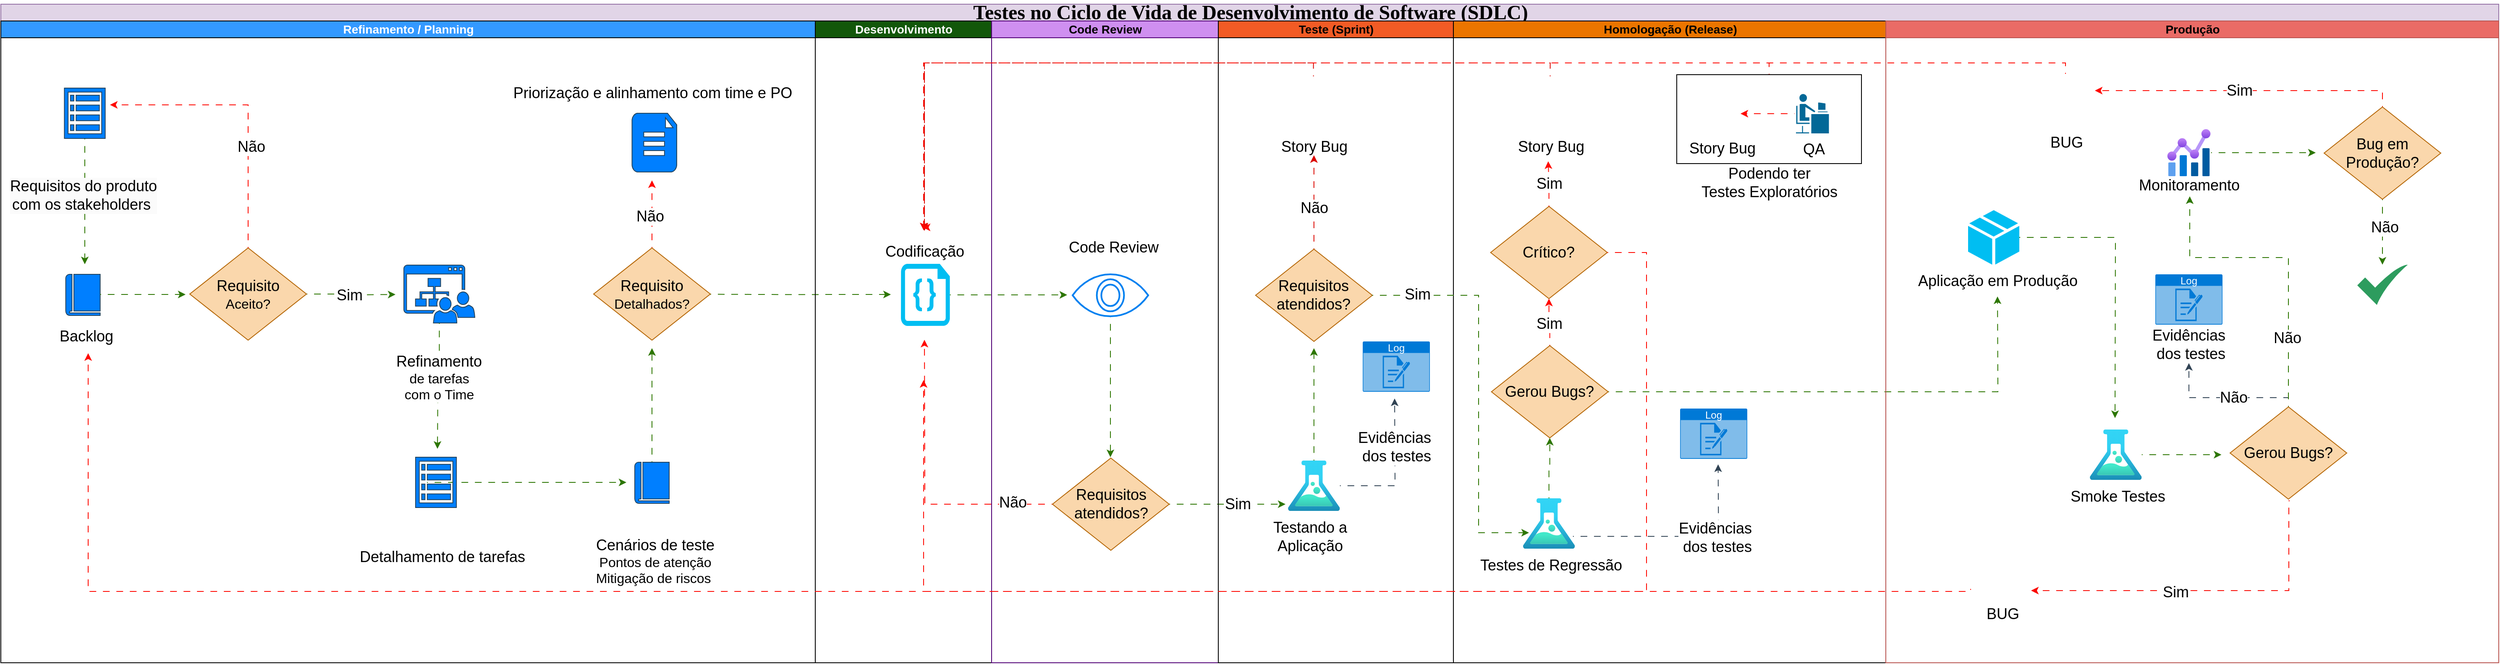 <mxfile version="24.8.3">
  <diagram name="Page-1" id="74e2e168-ea6b-b213-b513-2b3c1d86103e">
    <mxGraphModel dx="3347" dy="1191" grid="0" gridSize="10" guides="1" tooltips="1" connect="1" arrows="1" fold="1" page="1" pageScale="1" pageWidth="1100" pageHeight="850" background="#FFFFFF" math="0" shadow="0">
      <root>
        <mxCell id="0" />
        <mxCell id="1" parent="0" />
        <mxCell id="77e6c97f196da883-1" value="&lt;font style=&quot;font-size: 24px;&quot;&gt;Testes no Ciclo de Vida de Desenvolvimento de Software (SDLC)&lt;/font&gt;" style="swimlane;html=1;childLayout=stackLayout;startSize=20;rounded=0;shadow=0;labelBackgroundColor=none;strokeWidth=1;fontFamily=Verdana;fontSize=8;align=center;fillColor=#e1d5e7;strokeColor=#9673a6;" parent="1" vertex="1">
          <mxGeometry x="70" y="5" width="2975" height="785" as="geometry" />
        </mxCell>
        <mxCell id="77e6c97f196da883-2" value="&lt;font style=&quot;font-size: 14px;&quot;&gt;Refinamento / Planning&lt;/font&gt;" style="swimlane;html=1;startSize=20;fillColor=#3399FF;strokeColor=#000000;fontColor=#ffffff;fillStyle=solid;gradientColor=none;" parent="77e6c97f196da883-1" vertex="1">
          <mxGeometry y="20" width="970" height="765" as="geometry">
            <mxRectangle y="20" width="32" height="730" as="alternateBounds" />
          </mxGeometry>
        </mxCell>
        <mxCell id="rSFsk-fasPT_X7yhRa_L-7" value="" style="edgeStyle=orthogonalEdgeStyle;rounded=0;orthogonalLoop=1;jettySize=auto;html=1;fillColor=#60a917;strokeColor=#2D7600;flowAnimation=1;" parent="77e6c97f196da883-2" source="rSFsk-fasPT_X7yhRa_L-2" edge="1">
          <mxGeometry relative="1" as="geometry">
            <mxPoint x="100" y="290" as="targetPoint" />
          </mxGeometry>
        </mxCell>
        <mxCell id="rSFsk-fasPT_X7yhRa_L-8" value="&lt;div style=&quot;font-size: 12px; background-color: rgb(251, 251, 251);&quot;&gt;&lt;span style=&quot;font-size: 18px;&quot;&gt;Requisitos do produto&lt;/span&gt;&lt;/div&gt;&lt;div style=&quot;font-size: 12px; background-color: rgb(251, 251, 251);&quot;&gt;&lt;span style=&quot;font-size: 18px;&quot;&gt;com os stakeholders&amp;nbsp;&lt;/span&gt;&lt;/div&gt;" style="edgeLabel;html=1;align=center;verticalAlign=middle;resizable=0;points=[];" parent="rSFsk-fasPT_X7yhRa_L-7" vertex="1" connectable="0">
          <mxGeometry x="0.608" y="-2" relative="1" as="geometry">
            <mxPoint y="-53" as="offset" />
          </mxGeometry>
        </mxCell>
        <mxCell id="rSFsk-fasPT_X7yhRa_L-2" value="" style="sketch=0;html=1;aspect=fixed;strokeColor=#23445d;shadow=0;fillColor=#007FFF;verticalAlign=top;labelPosition=center;verticalLabelPosition=bottom;shape=mxgraph.gcp2.view_list;" parent="77e6c97f196da883-2" vertex="1">
          <mxGeometry x="75.7" y="80" width="48.6" height="60" as="geometry" />
        </mxCell>
        <mxCell id="rSFsk-fasPT_X7yhRa_L-5" value="" style="sketch=0;pointerEvents=1;shadow=0;dashed=0;html=1;strokeColor=#23445d;fillColor=#007FFF;labelPosition=center;verticalLabelPosition=bottom;verticalAlign=top;outlineConnect=0;align=center;shape=mxgraph.office.concepts.book_journal;" parent="77e6c97f196da883-2" vertex="1">
          <mxGeometry x="77.3" y="302" width="41" height="49" as="geometry" />
        </mxCell>
        <mxCell id="rSFsk-fasPT_X7yhRa_L-6" value="&lt;span style=&quot;font-size: 18px;&quot;&gt;Backlog&amp;nbsp;&lt;/span&gt;" style="text;html=1;align=center;verticalAlign=middle;resizable=0;points=[];autosize=1;strokeColor=none;fillColor=none;" parent="77e6c97f196da883-2" vertex="1">
          <mxGeometry x="58.8" y="356" width="90" height="40" as="geometry" />
        </mxCell>
        <mxCell id="rSFsk-fasPT_X7yhRa_L-19" style="edgeStyle=orthogonalEdgeStyle;rounded=0;orthogonalLoop=1;jettySize=auto;html=1;fillColor=#60a917;strokeColor=#2D7600;flowAnimation=1;" parent="77e6c97f196da883-2" source="rSFsk-fasPT_X7yhRa_L-9" edge="1">
          <mxGeometry relative="1" as="geometry">
            <mxPoint x="470" y="326" as="targetPoint" />
          </mxGeometry>
        </mxCell>
        <mxCell id="rSFsk-fasPT_X7yhRa_L-20" value="&lt;font style=&quot;font-size: 18px;&quot;&gt;Sim&lt;/font&gt;" style="edgeLabel;html=1;align=center;verticalAlign=middle;resizable=0;points=[];" parent="rSFsk-fasPT_X7yhRa_L-19" vertex="1" connectable="0">
          <mxGeometry x="-0.057" y="-1" relative="1" as="geometry">
            <mxPoint as="offset" />
          </mxGeometry>
        </mxCell>
        <mxCell id="rSFsk-fasPT_X7yhRa_L-9" value="&lt;div&gt;&lt;font style=&quot;font-size: 18px;&quot;&gt;Requisito&lt;/font&gt;&lt;/div&gt;&lt;div&gt;&lt;font size=&quot;3&quot;&gt;Aceito?&lt;/font&gt;&lt;/div&gt;" style="rhombus;whiteSpace=wrap;html=1;fillColor=#fad7ac;strokeColor=#b46504;" parent="77e6c97f196da883-2" vertex="1">
          <mxGeometry x="225" y="270.5" width="139" height="110" as="geometry" />
        </mxCell>
        <mxCell id="rSFsk-fasPT_X7yhRa_L-10" style="edgeStyle=orthogonalEdgeStyle;rounded=0;orthogonalLoop=1;jettySize=auto;html=1;fillColor=#60a917;strokeColor=#2D7600;flowAnimation=1;" parent="77e6c97f196da883-2" source="rSFsk-fasPT_X7yhRa_L-5" edge="1">
          <mxGeometry relative="1" as="geometry">
            <mxPoint x="220" y="326" as="targetPoint" />
          </mxGeometry>
        </mxCell>
        <mxCell id="rSFsk-fasPT_X7yhRa_L-15" style="edgeStyle=orthogonalEdgeStyle;rounded=0;orthogonalLoop=1;jettySize=auto;html=1;exitX=0.5;exitY=0;exitDx=0;exitDy=0;strokeColor=#ff0800;flowAnimation=1;" parent="77e6c97f196da883-2" source="rSFsk-fasPT_X7yhRa_L-9" edge="1">
          <mxGeometry relative="1" as="geometry">
            <mxPoint x="130" y="100" as="targetPoint" />
            <Array as="points">
              <mxPoint x="295" y="100" />
            </Array>
          </mxGeometry>
        </mxCell>
        <mxCell id="rSFsk-fasPT_X7yhRa_L-16" value="&lt;font style=&quot;font-size: 18px;&quot;&gt;Não&lt;/font&gt;" style="edgeLabel;html=1;align=center;verticalAlign=middle;resizable=0;points=[];" parent="rSFsk-fasPT_X7yhRa_L-15" vertex="1" connectable="0">
          <mxGeometry x="-0.279" y="-3" relative="1" as="geometry">
            <mxPoint as="offset" />
          </mxGeometry>
        </mxCell>
        <mxCell id="rSFsk-fasPT_X7yhRa_L-18" value="" style="sketch=0;pointerEvents=1;shadow=0;dashed=0;html=1;strokeColor=#23445d;fillColor=#007FFF;labelPosition=center;verticalLabelPosition=bottom;verticalAlign=top;outlineConnect=0;align=center;shape=mxgraph.office.sites.site_team;" parent="77e6c97f196da883-2" vertex="1">
          <mxGeometry x="480" y="291" width="84.49" height="69" as="geometry" />
        </mxCell>
        <mxCell id="rSFsk-fasPT_X7yhRa_L-28" style="edgeStyle=orthogonalEdgeStyle;rounded=0;orthogonalLoop=1;jettySize=auto;html=1;fillColor=#60a917;strokeColor=#2D7600;flowAnimation=1;" parent="77e6c97f196da883-2" edge="1">
          <mxGeometry relative="1" as="geometry">
            <mxPoint x="745" y="550" as="targetPoint" />
            <mxPoint x="507.55" y="550" as="sourcePoint" />
          </mxGeometry>
        </mxCell>
        <mxCell id="rSFsk-fasPT_X7yhRa_L-22" value="" style="sketch=0;html=1;aspect=fixed;strokeColor=#23445d;shadow=0;fillColor=#007FFF;verticalAlign=top;labelPosition=center;verticalLabelPosition=bottom;shape=mxgraph.gcp2.view_list;" parent="77e6c97f196da883-2" vertex="1">
          <mxGeometry x="493.95" y="520" width="48.6" height="60" as="geometry" />
        </mxCell>
        <mxCell id="rSFsk-fasPT_X7yhRa_L-23" style="edgeStyle=orthogonalEdgeStyle;rounded=0;orthogonalLoop=1;jettySize=auto;html=1;fillColor=#60a917;strokeColor=#2D7600;flowAnimation=1;" parent="77e6c97f196da883-2" source="rSFsk-fasPT_X7yhRa_L-18" edge="1">
          <mxGeometry relative="1" as="geometry">
            <mxPoint x="520" y="510" as="targetPoint" />
          </mxGeometry>
        </mxCell>
        <mxCell id="rSFsk-fasPT_X7yhRa_L-24" value="&lt;div&gt;&lt;font style=&quot;font-size: 18px;&quot;&gt;Refinamento&amp;nbsp;&lt;/font&gt;&lt;/div&gt;&lt;div&gt;&lt;font size=&quot;3&quot;&gt;de tarefas&amp;nbsp;&lt;/font&gt;&lt;/div&gt;&lt;div&gt;&lt;font size=&quot;3&quot;&gt;com o Time&amp;nbsp;&lt;/font&gt;&lt;/div&gt;" style="edgeLabel;html=1;align=center;verticalAlign=middle;resizable=0;points=[];" parent="rSFsk-fasPT_X7yhRa_L-23" vertex="1" connectable="0">
          <mxGeometry x="-0.148" y="1" relative="1" as="geometry">
            <mxPoint as="offset" />
          </mxGeometry>
        </mxCell>
        <mxCell id="rSFsk-fasPT_X7yhRa_L-49" style="edgeStyle=orthogonalEdgeStyle;rounded=0;orthogonalLoop=1;jettySize=auto;html=1;fillColor=#60a917;strokeColor=#2D7600;flowAnimation=1;" parent="77e6c97f196da883-2" source="rSFsk-fasPT_X7yhRa_L-26" edge="1">
          <mxGeometry relative="1" as="geometry">
            <mxPoint x="775.5" y="390" as="targetPoint" />
          </mxGeometry>
        </mxCell>
        <mxCell id="rSFsk-fasPT_X7yhRa_L-26" value="" style="sketch=0;pointerEvents=1;shadow=0;dashed=0;html=1;strokeColor=#23445d;fillColor=#007FFF;labelPosition=center;verticalLabelPosition=bottom;verticalAlign=top;outlineConnect=0;align=center;shape=mxgraph.office.concepts.book_journal;" parent="77e6c97f196da883-2" vertex="1">
          <mxGeometry x="755" y="526" width="41" height="49" as="geometry" />
        </mxCell>
        <mxCell id="rSFsk-fasPT_X7yhRa_L-50" style="edgeStyle=orthogonalEdgeStyle;rounded=0;orthogonalLoop=1;jettySize=auto;html=1;fillColor=#f8cecc;strokeColor=#ff0800;flowAnimation=1;" parent="77e6c97f196da883-2" source="rSFsk-fasPT_X7yhRa_L-47" edge="1">
          <mxGeometry relative="1" as="geometry">
            <mxPoint x="775.5" y="190" as="targetPoint" />
          </mxGeometry>
        </mxCell>
        <mxCell id="rSFsk-fasPT_X7yhRa_L-53" value="&lt;font style=&quot;font-size: 18px;&quot;&gt;Não&lt;/font&gt;" style="edgeLabel;html=1;align=center;verticalAlign=middle;resizable=0;points=[];" parent="rSFsk-fasPT_X7yhRa_L-50" vertex="1" connectable="0">
          <mxGeometry x="-0.059" y="3" relative="1" as="geometry">
            <mxPoint as="offset" />
          </mxGeometry>
        </mxCell>
        <mxCell id="rSFsk-fasPT_X7yhRa_L-54" style="edgeStyle=orthogonalEdgeStyle;rounded=0;orthogonalLoop=1;jettySize=auto;html=1;fillColor=#60a917;strokeColor=#2D7600;flowAnimation=1;" parent="77e6c97f196da883-2" edge="1">
          <mxGeometry relative="1" as="geometry">
            <mxPoint x="1060" y="326" as="targetPoint" />
            <mxPoint x="796.91" y="325.571" as="sourcePoint" />
          </mxGeometry>
        </mxCell>
        <mxCell id="rSFsk-fasPT_X7yhRa_L-47" value="&lt;div&gt;&lt;font style=&quot;font-size: 18px;&quot;&gt;Requisito&lt;/font&gt;&lt;/div&gt;&lt;div&gt;&lt;font size=&quot;3&quot;&gt;Detalhados?&lt;/font&gt;&lt;/div&gt;" style="rhombus;whiteSpace=wrap;html=1;fillColor=#fad7ac;strokeColor=#b46504;" parent="77e6c97f196da883-2" vertex="1">
          <mxGeometry x="706" y="270.5" width="139" height="110" as="geometry" />
        </mxCell>
        <mxCell id="rSFsk-fasPT_X7yhRa_L-48" value="" style="verticalLabelPosition=bottom;html=1;verticalAlign=top;align=center;strokeColor=#23445d;fillColor=#007FFF;shape=mxgraph.azure.file_2;pointerEvents=1;" parent="77e6c97f196da883-2" vertex="1">
          <mxGeometry x="751.75" y="110" width="53.25" height="70" as="geometry" />
        </mxCell>
        <mxCell id="rSFsk-fasPT_X7yhRa_L-51" value="&lt;span style=&quot;font-size: 18px;&quot;&gt;Priorização e alinhamento com time e PO&lt;/span&gt;" style="text;html=1;align=center;verticalAlign=middle;resizable=0;points=[];autosize=1;strokeColor=none;fillColor=none;" parent="77e6c97f196da883-2" vertex="1">
          <mxGeometry x="596.38" y="66" width="360" height="40" as="geometry" />
        </mxCell>
        <mxCell id="77e6c97f196da883-3" value="&lt;font style=&quot;font-size: 14px;&quot;&gt;Desenvolvimento&lt;/font&gt;" style="swimlane;html=1;startSize=20;fillColor=#12570A;strokeColor=#000000;fontColor=#ffffff;fillStyle=solid;" parent="77e6c97f196da883-1" vertex="1">
          <mxGeometry x="970" y="20" width="210" height="765" as="geometry" />
        </mxCell>
        <mxCell id="rSFsk-fasPT_X7yhRa_L-61" style="edgeStyle=orthogonalEdgeStyle;rounded=0;orthogonalLoop=1;jettySize=auto;html=1;fillColor=#60a917;strokeColor=#2D7600;flowAnimation=1;" parent="77e6c97f196da883-3" source="rSFsk-fasPT_X7yhRa_L-52" edge="1">
          <mxGeometry relative="1" as="geometry">
            <mxPoint x="300.0" y="326.5" as="targetPoint" />
          </mxGeometry>
        </mxCell>
        <mxCell id="rSFsk-fasPT_X7yhRa_L-52" value="" style="verticalLabelPosition=bottom;html=1;verticalAlign=top;align=center;strokeColor=none;fillColor=#00BEF2;shape=mxgraph.azure.code_file;pointerEvents=1;" parent="77e6c97f196da883-3" vertex="1">
          <mxGeometry x="102" y="289.5" width="58.25" height="74" as="geometry" />
        </mxCell>
        <mxCell id="rSFsk-fasPT_X7yhRa_L-57" value="&lt;span style=&quot;font-size: 18px;&quot;&gt;Codificação&lt;/span&gt;" style="edgeLabel;html=1;align=center;verticalAlign=middle;resizable=0;points=[];" parent="77e6c97f196da883-3" vertex="1" connectable="0">
          <mxGeometry x="104.995" y="273.996" as="geometry">
            <mxPoint x="25" y="1" as="offset" />
          </mxGeometry>
        </mxCell>
        <mxCell id="77e6c97f196da883-4" value="&lt;font style=&quot;font-size: 14px;&quot;&gt;Code Review&lt;/font&gt;" style="swimlane;html=1;startSize=20;fillColor=#CF8FF0;strokeColor=#500075;fillStyle=solid;" parent="77e6c97f196da883-1" vertex="1">
          <mxGeometry x="1180" y="20" width="270" height="765" as="geometry" />
        </mxCell>
        <mxCell id="rSFsk-fasPT_X7yhRa_L-65" style="edgeStyle=orthogonalEdgeStyle;rounded=0;orthogonalLoop=1;jettySize=auto;html=1;fillColor=#f8cecc;strokeColor=#ff0800;flowAnimation=1;" parent="77e6c97f196da883-4" source="rSFsk-fasPT_X7yhRa_L-55" edge="1">
          <mxGeometry relative="1" as="geometry">
            <mxPoint x="-80" y="380" as="targetPoint" />
          </mxGeometry>
        </mxCell>
        <mxCell id="rSFsk-fasPT_X7yhRa_L-66" value="&lt;font style=&quot;font-size: 18px;&quot;&gt;Não&lt;/font&gt;" style="edgeLabel;html=1;align=center;verticalAlign=middle;resizable=0;points=[];" parent="rSFsk-fasPT_X7yhRa_L-65" vertex="1" connectable="0">
          <mxGeometry x="-0.269" y="-2" relative="1" as="geometry">
            <mxPoint x="79" as="offset" />
          </mxGeometry>
        </mxCell>
        <mxCell id="rSFsk-fasPT_X7yhRa_L-72" style="edgeStyle=orthogonalEdgeStyle;rounded=0;orthogonalLoop=1;jettySize=auto;html=1;exitX=1;exitY=0.5;exitDx=0;exitDy=0;fillColor=#60a917;strokeColor=#2D7600;flowAnimation=1;" parent="77e6c97f196da883-4" source="rSFsk-fasPT_X7yhRa_L-55" edge="1">
          <mxGeometry relative="1" as="geometry">
            <mxPoint x="350" y="576.059" as="targetPoint" />
          </mxGeometry>
        </mxCell>
        <mxCell id="rSFsk-fasPT_X7yhRa_L-73" value="&lt;font style=&quot;font-size: 18px;&quot;&gt;Sim&lt;/font&gt;" style="edgeLabel;html=1;align=center;verticalAlign=middle;resizable=0;points=[];" parent="rSFsk-fasPT_X7yhRa_L-72" vertex="1" connectable="0">
          <mxGeometry x="0.171" y="1" relative="1" as="geometry">
            <mxPoint as="offset" />
          </mxGeometry>
        </mxCell>
        <mxCell id="rSFsk-fasPT_X7yhRa_L-55" value="&lt;span style=&quot;font-size: 18px;&quot;&gt;Requisitos atendidos?&lt;/span&gt;" style="rhombus;whiteSpace=wrap;html=1;fillColor=#fad7ac;strokeColor=#b46504;" parent="77e6c97f196da883-4" vertex="1">
          <mxGeometry x="72.5" y="521" width="139" height="110" as="geometry" />
        </mxCell>
        <mxCell id="rSFsk-fasPT_X7yhRa_L-67" style="edgeStyle=orthogonalEdgeStyle;rounded=0;orthogonalLoop=1;jettySize=auto;html=1;fillColor=#60a917;strokeColor=#2D7600;flowAnimation=1;" parent="77e6c97f196da883-4" source="rSFsk-fasPT_X7yhRa_L-59" edge="1">
          <mxGeometry relative="1" as="geometry">
            <mxPoint x="141.5" y="520" as="targetPoint" />
          </mxGeometry>
        </mxCell>
        <mxCell id="rSFsk-fasPT_X7yhRa_L-59" value="" style="html=1;verticalLabelPosition=bottom;align=center;labelBackgroundColor=#ffffff;verticalAlign=top;strokeWidth=2;strokeColor=#0080F0;shadow=0;dashed=0;shape=mxgraph.ios7.icons.eye;" parent="77e6c97f196da883-4" vertex="1">
          <mxGeometry x="96.5" y="302" width="90" height="50" as="geometry" />
        </mxCell>
        <mxCell id="rSFsk-fasPT_X7yhRa_L-60" value="&lt;span style=&quot;font-size: 18px;&quot;&gt;Code Review&lt;/span&gt;" style="text;html=1;align=center;verticalAlign=middle;resizable=0;points=[];autosize=1;strokeColor=none;fillColor=none;" parent="77e6c97f196da883-4" vertex="1">
          <mxGeometry x="80" y="250" width="130" height="40" as="geometry" />
        </mxCell>
        <mxCell id="77e6c97f196da883-5" value="&lt;font style=&quot;font-size: 14px;&quot;&gt;Teste (Sprint)&lt;/font&gt;" style="swimlane;html=1;startSize=20;strokeColor=#000000;fillColor=#F25B25;" parent="77e6c97f196da883-1" vertex="1">
          <mxGeometry x="1450" y="20" width="280" height="765" as="geometry" />
        </mxCell>
        <mxCell id="rSFsk-fasPT_X7yhRa_L-76" style="edgeStyle=orthogonalEdgeStyle;rounded=0;orthogonalLoop=1;jettySize=auto;html=1;fillColor=#60a917;strokeColor=#2D7600;flowAnimation=1;" parent="77e6c97f196da883-5" source="rSFsk-fasPT_X7yhRa_L-68" edge="1">
          <mxGeometry relative="1" as="geometry">
            <mxPoint x="113.91" y="390" as="targetPoint" />
          </mxGeometry>
        </mxCell>
        <mxCell id="rSFsk-fasPT_X7yhRa_L-78" style="edgeStyle=orthogonalEdgeStyle;rounded=0;orthogonalLoop=1;jettySize=auto;html=1;fillColor=#647687;strokeColor=#314354;flowAnimation=1;" parent="77e6c97f196da883-5" source="rSFsk-fasPT_X7yhRa_L-68" edge="1">
          <mxGeometry relative="1" as="geometry">
            <mxPoint x="210" y="450" as="targetPoint" />
          </mxGeometry>
        </mxCell>
        <mxCell id="rSFsk-fasPT_X7yhRa_L-79" value="&lt;font style=&quot;font-size: 18px;&quot;&gt;Evidências&amp;nbsp;&lt;br&gt;dos testes&lt;/font&gt;" style="edgeLabel;html=1;align=center;verticalAlign=middle;resizable=0;points=[];" parent="rSFsk-fasPT_X7yhRa_L-78" vertex="1" connectable="0">
          <mxGeometry x="0.32" y="-1" relative="1" as="geometry">
            <mxPoint as="offset" />
          </mxGeometry>
        </mxCell>
        <mxCell id="rSFsk-fasPT_X7yhRa_L-68" value="" style="image;aspect=fixed;html=1;points=[];align=center;fontSize=12;image=img/lib/azure2/general/Load_Test.svg;" parent="77e6c97f196da883-5" vertex="1">
          <mxGeometry x="83" y="524" width="61.82" height="60" as="geometry" />
        </mxCell>
        <mxCell id="rSFsk-fasPT_X7yhRa_L-81" style="edgeStyle=orthogonalEdgeStyle;rounded=0;orthogonalLoop=1;jettySize=auto;html=1;fillColor=#f8cecc;strokeColor=#db0700;flowAnimation=1;" parent="77e6c97f196da883-5" source="rSFsk-fasPT_X7yhRa_L-74" edge="1">
          <mxGeometry relative="1" as="geometry">
            <mxPoint x="113.91" y="160" as="targetPoint" />
          </mxGeometry>
        </mxCell>
        <mxCell id="rSFsk-fasPT_X7yhRa_L-82" value="&lt;font style=&quot;font-size: 18px;&quot;&gt;Não&lt;/font&gt;" style="edgeLabel;html=1;align=center;verticalAlign=middle;resizable=0;points=[];" parent="rSFsk-fasPT_X7yhRa_L-81" vertex="1" connectable="0">
          <mxGeometry x="-0.121" relative="1" as="geometry">
            <mxPoint as="offset" />
          </mxGeometry>
        </mxCell>
        <mxCell id="rSFsk-fasPT_X7yhRa_L-74" value="&lt;span style=&quot;font-size: 18px;&quot;&gt;Requisitos atendidos?&lt;/span&gt;" style="rhombus;whiteSpace=wrap;html=1;fillColor=#fad7ac;strokeColor=#b46504;" parent="77e6c97f196da883-5" vertex="1">
          <mxGeometry x="44.41" y="272" width="139" height="110" as="geometry" />
        </mxCell>
        <mxCell id="rSFsk-fasPT_X7yhRa_L-77" value="Log" style="html=1;whiteSpace=wrap;strokeColor=none;fillColor=#0079D6;labelPosition=center;verticalLabelPosition=middle;verticalAlign=top;align=center;fontSize=12;outlineConnect=0;spacingTop=-6;fontColor=#FFFFFF;sketch=0;shape=mxgraph.sitemap.log;" parent="77e6c97f196da883-5" vertex="1">
          <mxGeometry x="172" y="382" width="80" height="60" as="geometry" />
        </mxCell>
        <mxCell id="rSFsk-fasPT_X7yhRa_L-84" style="edgeStyle=orthogonalEdgeStyle;rounded=0;orthogonalLoop=1;jettySize=auto;html=1;fillColor=#f8cecc;strokeColor=#db0700;flowAnimation=1;" parent="77e6c97f196da883-5" edge="1">
          <mxGeometry relative="1" as="geometry">
            <mxPoint x="-350" y="250" as="targetPoint" />
            <Array as="points">
              <mxPoint x="113" y="50" />
              <mxPoint x="-350" y="50" />
            </Array>
            <mxPoint x="113.333" y="66" as="sourcePoint" />
          </mxGeometry>
        </mxCell>
        <mxCell id="rSFsk-fasPT_X7yhRa_L-83" value="&lt;span style=&quot;font-size: 18px;&quot;&gt;Story Bug&lt;/span&gt;" style="text;html=1;align=center;verticalAlign=middle;resizable=0;points=[];autosize=1;strokeColor=none;fillColor=none;" parent="77e6c97f196da883-5" vertex="1">
          <mxGeometry x="63.91" y="130" width="100" height="40" as="geometry" />
        </mxCell>
        <mxCell id="rSFsk-fasPT_X7yhRa_L-92" value="&lt;div&gt;&lt;span style=&quot;font-size: 18px;&quot;&gt;Testando a&lt;/span&gt;&lt;/div&gt;&lt;div&gt;&lt;span style=&quot;font-size: 18px;&quot;&gt;Aplicação&lt;/span&gt;&lt;/div&gt;" style="edgeLabel;html=1;align=center;verticalAlign=middle;resizable=0;points=[];" parent="77e6c97f196da883-5" vertex="1" connectable="0">
          <mxGeometry x="113.912" y="620.002" as="geometry">
            <mxPoint x="-5" y="-5" as="offset" />
          </mxGeometry>
        </mxCell>
        <mxCell id="77e6c97f196da883-6" value="&lt;font style=&quot;font-size: 14px;&quot;&gt;Homologação (Release)&lt;/font&gt;" style="swimlane;html=1;startSize=20;fillColor=#EB7500;" parent="77e6c97f196da883-1" vertex="1">
          <mxGeometry x="1730" y="20" width="515" height="765" as="geometry" />
        </mxCell>
        <mxCell id="rSFsk-fasPT_X7yhRa_L-99" style="edgeStyle=orthogonalEdgeStyle;rounded=0;orthogonalLoop=1;jettySize=auto;html=1;fillColor=#fad9d5;strokeColor=#DB0700;flowAnimation=1;" parent="77e6c97f196da883-6" edge="1">
          <mxGeometry relative="1" as="geometry">
            <mxPoint x="-630" y="250" as="targetPoint" />
            <Array as="points">
              <mxPoint x="115" y="50" />
              <mxPoint x="-630" y="50" />
            </Array>
            <mxPoint x="115.25" y="66" as="sourcePoint" />
          </mxGeometry>
        </mxCell>
        <mxCell id="rSFsk-fasPT_X7yhRa_L-86" value="&lt;span style=&quot;font-size: 18px;&quot;&gt;Story Bug&lt;/span&gt;" style="text;html=1;align=center;verticalAlign=middle;resizable=0;points=[];autosize=1;strokeColor=none;fillColor=none;" parent="77e6c97f196da883-6" vertex="1">
          <mxGeometry x="65.82" y="130" width="100" height="40" as="geometry" />
        </mxCell>
        <mxCell id="rSFsk-fasPT_X7yhRa_L-106" style="edgeStyle=orthogonalEdgeStyle;rounded=0;orthogonalLoop=1;jettySize=auto;html=1;fillColor=#60a917;strokeColor=#2D7600;flowAnimation=1;" parent="77e6c97f196da883-6" source="rSFsk-fasPT_X7yhRa_L-88" target="rSFsk-fasPT_X7yhRa_L-94" edge="1">
          <mxGeometry relative="1" as="geometry" />
        </mxCell>
        <mxCell id="rSFsk-fasPT_X7yhRa_L-88" value="" style="image;aspect=fixed;html=1;points=[];align=center;fontSize=12;image=img/lib/azure2/general/Load_Test.svg;" parent="77e6c97f196da883-6" vertex="1">
          <mxGeometry x="82.91" y="569" width="61.82" height="60" as="geometry" />
        </mxCell>
        <mxCell id="rSFsk-fasPT_X7yhRa_L-93" value="&lt;span style=&quot;font-size: 18px;&quot;&gt;Testes de Regressão&lt;/span&gt;" style="edgeLabel;html=1;align=center;verticalAlign=middle;resizable=0;points=[];" parent="77e6c97f196da883-6" vertex="1" connectable="0">
          <mxGeometry x="115.822" y="649.002" as="geometry" />
        </mxCell>
        <mxCell id="rSFsk-fasPT_X7yhRa_L-104" style="edgeStyle=orthogonalEdgeStyle;rounded=0;orthogonalLoop=1;jettySize=auto;html=1;entryX=0.5;entryY=1;entryDx=0;entryDy=0;fillColor=#f8cecc;strokeColor=#ff0800;flowAnimation=1;" parent="77e6c97f196da883-6" source="rSFsk-fasPT_X7yhRa_L-94" target="rSFsk-fasPT_X7yhRa_L-97" edge="1">
          <mxGeometry relative="1" as="geometry" />
        </mxCell>
        <mxCell id="rSFsk-fasPT_X7yhRa_L-105" value="&lt;font style=&quot;font-size: 18px;&quot;&gt;Sim&lt;/font&gt;" style="edgeLabel;html=1;align=center;verticalAlign=middle;resizable=0;points=[];" parent="rSFsk-fasPT_X7yhRa_L-104" vertex="1" connectable="0">
          <mxGeometry x="-0.062" y="1" relative="1" as="geometry">
            <mxPoint as="offset" />
          </mxGeometry>
        </mxCell>
        <mxCell id="w7D7gaezyS0UYLQDGe1b-21" style="edgeStyle=orthogonalEdgeStyle;rounded=0;orthogonalLoop=1;jettySize=auto;html=1;fillColor=#60a917;strokeColor=#2D7600;flowAnimation=1;" parent="77e6c97f196da883-6" source="rSFsk-fasPT_X7yhRa_L-94" edge="1">
          <mxGeometry relative="1" as="geometry">
            <mxPoint x="648" y="328.333" as="targetPoint" />
          </mxGeometry>
        </mxCell>
        <mxCell id="rSFsk-fasPT_X7yhRa_L-94" value="&lt;span style=&quot;font-size: 18px;&quot;&gt;Gerou Bugs?&lt;/span&gt;" style="rhombus;whiteSpace=wrap;html=1;fillColor=#fad7ac;strokeColor=#b46504;" parent="77e6c97f196da883-6" vertex="1">
          <mxGeometry x="45.32" y="387" width="139" height="110" as="geometry" />
        </mxCell>
        <mxCell id="rSFsk-fasPT_X7yhRa_L-97" value="&lt;span style=&quot;font-size: 18px;&quot;&gt;Crítico?&lt;/span&gt;" style="rhombus;whiteSpace=wrap;html=1;fillColor=#fad7ac;strokeColor=#b46504;" parent="77e6c97f196da883-6" vertex="1">
          <mxGeometry x="44.32" y="221" width="139" height="110" as="geometry" />
        </mxCell>
        <mxCell id="rSFsk-fasPT_X7yhRa_L-101" style="edgeStyle=orthogonalEdgeStyle;rounded=0;orthogonalLoop=1;jettySize=auto;html=1;entryX=0.471;entryY=0.932;entryDx=0;entryDy=0;entryPerimeter=0;fillColor=#f8cecc;strokeColor=#ff0800;flowAnimation=1;" parent="77e6c97f196da883-6" source="rSFsk-fasPT_X7yhRa_L-97" target="rSFsk-fasPT_X7yhRa_L-86" edge="1">
          <mxGeometry relative="1" as="geometry" />
        </mxCell>
        <mxCell id="rSFsk-fasPT_X7yhRa_L-102" value="&lt;font style=&quot;font-size: 18px;&quot;&gt;Sim&lt;/font&gt;" style="edgeLabel;html=1;align=center;verticalAlign=middle;resizable=0;points=[];" parent="rSFsk-fasPT_X7yhRa_L-101" vertex="1" connectable="0">
          <mxGeometry x="0.051" y="-1" relative="1" as="geometry">
            <mxPoint as="offset" />
          </mxGeometry>
        </mxCell>
        <mxCell id="rSFsk-fasPT_X7yhRa_L-107" style="edgeStyle=orthogonalEdgeStyle;rounded=0;orthogonalLoop=1;jettySize=auto;html=1;fillColor=#647687;strokeColor=#314354;flowAnimation=1;entryX=0;entryY=0.5;entryDx=0;entryDy=0;entryPerimeter=0;exitX=0.962;exitY=0.756;exitDx=0;exitDy=0;exitPerimeter=0;" parent="77e6c97f196da883-6" source="rSFsk-fasPT_X7yhRa_L-88" edge="1">
          <mxGeometry relative="1" as="geometry">
            <mxPoint x="315.27" y="528.53" as="targetPoint" />
            <mxPoint x="190.0" y="610.53" as="sourcePoint" />
          </mxGeometry>
        </mxCell>
        <mxCell id="rSFsk-fasPT_X7yhRa_L-108" value="&lt;font style=&quot;font-size: 18px;&quot;&gt;Evidências&amp;nbsp;&lt;br&gt;dos testes&lt;/font&gt;" style="edgeLabel;html=1;align=center;verticalAlign=middle;resizable=0;points=[];" parent="rSFsk-fasPT_X7yhRa_L-107" vertex="1" connectable="0">
          <mxGeometry x="0.32" y="-1" relative="1" as="geometry">
            <mxPoint as="offset" />
          </mxGeometry>
        </mxCell>
        <mxCell id="rSFsk-fasPT_X7yhRa_L-109" value="Log" style="html=1;whiteSpace=wrap;strokeColor=none;fillColor=#0079D6;labelPosition=center;verticalLabelPosition=middle;verticalAlign=top;align=center;fontSize=12;outlineConnect=0;spacingTop=-6;fontColor=#FFFFFF;sketch=0;shape=mxgraph.sitemap.log;" parent="77e6c97f196da883-6" vertex="1">
          <mxGeometry x="270" y="462" width="80" height="60" as="geometry" />
        </mxCell>
        <mxCell id="w7D7gaezyS0UYLQDGe1b-67" style="edgeStyle=orthogonalEdgeStyle;rounded=0;orthogonalLoop=1;jettySize=auto;html=1;fillColor=#f8cecc;gradientColor=#ea6b66;strokeColor=#f00800;flowAnimation=1;" parent="77e6c97f196da883-6" source="w7D7gaezyS0UYLQDGe1b-6" edge="1">
          <mxGeometry relative="1" as="geometry">
            <mxPoint x="-630.923" y="249.615" as="targetPoint" />
            <Array as="points">
              <mxPoint x="376" y="50" />
              <mxPoint x="-631" y="50" />
            </Array>
          </mxGeometry>
        </mxCell>
        <mxCell id="w7D7gaezyS0UYLQDGe1b-6" value="" style="rounded=0;whiteSpace=wrap;html=1;" parent="77e6c97f196da883-6" vertex="1">
          <mxGeometry x="266" y="64" width="220" height="106" as="geometry" />
        </mxCell>
        <mxCell id="w7D7gaezyS0UYLQDGe1b-17" style="edgeStyle=orthogonalEdgeStyle;rounded=0;orthogonalLoop=1;jettySize=auto;html=1;entryX=1;entryY=0.5;entryDx=0;entryDy=0;fillColor=#f8cecc;strokeColor=#ff0800;flowAnimation=1;" parent="77e6c97f196da883-6" source="w7D7gaezyS0UYLQDGe1b-12" target="w7D7gaezyS0UYLQDGe1b-16" edge="1">
          <mxGeometry relative="1" as="geometry" />
        </mxCell>
        <mxCell id="w7D7gaezyS0UYLQDGe1b-12" value="" style="shape=mxgraph.cisco.people.androgenous_person;html=1;pointerEvents=1;dashed=0;fillColor=#036897;strokeColor=#ffffff;strokeWidth=2;verticalLabelPosition=bottom;verticalAlign=top;align=center;outlineConnect=0;" parent="77e6c97f196da883-6" vertex="1">
          <mxGeometry x="407" y="86" width="41.23" height="49" as="geometry" />
        </mxCell>
        <mxCell id="w7D7gaezyS0UYLQDGe1b-14" value="&lt;font style=&quot;font-size: 18px;&quot;&gt;QA&lt;/font&gt;" style="text;html=1;align=center;verticalAlign=middle;resizable=0;points=[];autosize=1;strokeColor=none;fillColor=none;" parent="77e6c97f196da883-6" vertex="1">
          <mxGeometry x="406.61" y="136" width="44" height="34" as="geometry" />
        </mxCell>
        <mxCell id="w7D7gaezyS0UYLQDGe1b-15" value="&lt;span style=&quot;font-size: 18px;&quot;&gt;Story Bug&lt;/span&gt;" style="text;html=1;align=center;verticalAlign=middle;resizable=0;points=[];autosize=1;strokeColor=none;fillColor=none;" parent="77e6c97f196da883-6" vertex="1">
          <mxGeometry x="270.0" y="132" width="100" height="40" as="geometry" />
        </mxCell>
        <mxCell id="w7D7gaezyS0UYLQDGe1b-16" value="" style="shape=image;html=1;verticalAlign=top;verticalLabelPosition=bottom;labelBackgroundColor=#ffffff;imageAspect=0;aspect=fixed;image=https://cdn2.iconfinder.com/data/icons/crystalproject/128x128/apps/bug.png" parent="77e6c97f196da883-6" vertex="1">
          <mxGeometry x="291" y="85" width="51" height="51" as="geometry" />
        </mxCell>
        <mxCell id="w7D7gaezyS0UYLQDGe1b-11" value="&lt;font style=&quot;font-size: 18px;&quot;&gt;Podendo ter&lt;br&gt;Testes Exploratórios&lt;/font&gt;" style="text;html=1;align=center;verticalAlign=middle;resizable=0;points=[];autosize=1;strokeColor=none;fillColor=none;" parent="77e6c97f196da883-6" vertex="1">
          <mxGeometry x="286" y="165" width="180" height="55" as="geometry" />
        </mxCell>
        <mxCell id="w7D7gaezyS0UYLQDGe1b-5" value="" style="shape=image;html=1;verticalAlign=top;verticalLabelPosition=bottom;labelBackgroundColor=#ffffff;imageAspect=0;aspect=fixed;image=https://cdn2.iconfinder.com/data/icons/crystalproject/128x128/apps/bug.png" parent="77e6c97f196da883-6" vertex="1">
          <mxGeometry x="80.82" y="70" width="70" height="70" as="geometry" />
        </mxCell>
        <mxCell id="w7D7gaezyS0UYLQDGe1b-40" style="edgeStyle=orthogonalEdgeStyle;rounded=0;orthogonalLoop=1;jettySize=auto;html=1;fillColor=#f8cecc;strokeColor=#ff0800;flowAnimation=1;" parent="77e6c97f196da883-6" edge="1">
          <mxGeometry relative="1" as="geometry">
            <mxPoint x="-631" y="428" as="targetPoint" />
            <mxPoint x="616" y="677.0" as="sourcePoint" />
            <Array as="points">
              <mxPoint x="616" y="680" />
              <mxPoint x="-631" y="680" />
            </Array>
          </mxGeometry>
        </mxCell>
        <mxCell id="rSFsk-fasPT_X7yhRa_L-89" style="edgeStyle=orthogonalEdgeStyle;rounded=0;orthogonalLoop=1;jettySize=auto;html=1;fillColor=#60a917;strokeColor=#2D7600;flowAnimation=1;" parent="77e6c97f196da883-1" source="rSFsk-fasPT_X7yhRa_L-74" edge="1">
          <mxGeometry relative="1" as="geometry">
            <mxPoint x="1820" y="630" as="targetPoint" />
            <Array as="points">
              <mxPoint x="1760" y="347" />
              <mxPoint x="1760" y="630" />
            </Array>
          </mxGeometry>
        </mxCell>
        <mxCell id="rSFsk-fasPT_X7yhRa_L-91" value="&lt;font style=&quot;font-size: 18px;&quot;&gt;Sim&lt;/font&gt;" style="edgeLabel;html=1;align=center;verticalAlign=middle;resizable=0;points=[];" parent="rSFsk-fasPT_X7yhRa_L-89" vertex="1" connectable="0">
          <mxGeometry x="-0.775" y="1" relative="1" as="geometry">
            <mxPoint as="offset" />
          </mxGeometry>
        </mxCell>
        <mxCell id="w7D7gaezyS0UYLQDGe1b-19" style="edgeStyle=orthogonalEdgeStyle;rounded=0;orthogonalLoop=1;jettySize=auto;html=1;fillColor=#f8cecc;strokeColor=#ff0800;flowAnimation=1;" parent="77e6c97f196da883-1" source="rSFsk-fasPT_X7yhRa_L-97" target="rSFsk-fasPT_X7yhRa_L-6" edge="1">
          <mxGeometry relative="1" as="geometry">
            <Array as="points">
              <mxPoint x="1960" y="296" />
              <mxPoint x="1960" y="700" />
              <mxPoint x="104" y="700" />
            </Array>
          </mxGeometry>
        </mxCell>
        <mxCell id="77e6c97f196da883-7" value="&lt;font style=&quot;font-size: 14px;&quot;&gt;Produção&lt;/font&gt;" style="swimlane;html=1;startSize=20;fillColor=#EA6B66;strokeColor=#b85450;" parent="77e6c97f196da883-1" vertex="1">
          <mxGeometry x="2245" y="20" width="730" height="765" as="geometry" />
        </mxCell>
        <mxCell id="w7D7gaezyS0UYLQDGe1b-25" style="edgeStyle=orthogonalEdgeStyle;rounded=0;orthogonalLoop=1;jettySize=auto;html=1;fillColor=#60a917;strokeColor=#2D7600;flowAnimation=1;" parent="77e6c97f196da883-7" source="w7D7gaezyS0UYLQDGe1b-20" edge="1">
          <mxGeometry relative="1" as="geometry">
            <mxPoint x="273" y="473.333" as="targetPoint" />
          </mxGeometry>
        </mxCell>
        <mxCell id="w7D7gaezyS0UYLQDGe1b-20" value="" style="verticalLabelPosition=bottom;html=1;verticalAlign=top;align=center;strokeColor=none;fillColor=#00BEF2;shape=mxgraph.azure.cloud_service_package_file;" parent="77e6c97f196da883-7" vertex="1">
          <mxGeometry x="98" y="225.5" width="61" height="65" as="geometry" />
        </mxCell>
        <mxCell id="w7D7gaezyS0UYLQDGe1b-22" value="&lt;font style=&quot;font-size: 18px;&quot;&gt;Aplicação em Produção&lt;/font&gt;" style="text;html=1;align=center;verticalAlign=middle;resizable=0;points=[];autosize=1;strokeColor=none;fillColor=none;" parent="77e6c97f196da883-7" vertex="1">
          <mxGeometry x="29" y="293" width="208" height="34" as="geometry" />
        </mxCell>
        <mxCell id="w7D7gaezyS0UYLQDGe1b-28" style="edgeStyle=orthogonalEdgeStyle;rounded=0;orthogonalLoop=1;jettySize=auto;html=1;fillColor=#60a917;strokeColor=#2D7600;flowAnimation=1;" parent="77e6c97f196da883-7" source="w7D7gaezyS0UYLQDGe1b-23" edge="1">
          <mxGeometry relative="1" as="geometry">
            <mxPoint x="399.667" y="517" as="targetPoint" />
          </mxGeometry>
        </mxCell>
        <mxCell id="w7D7gaezyS0UYLQDGe1b-23" value="" style="image;aspect=fixed;html=1;points=[];align=center;fontSize=12;image=img/lib/azure2/general/Load_Test.svg;" parent="77e6c97f196da883-7" vertex="1">
          <mxGeometry x="243" y="487" width="61.82" height="60" as="geometry" />
        </mxCell>
        <mxCell id="w7D7gaezyS0UYLQDGe1b-24" value="&lt;span style=&quot;font-size: 18px;&quot;&gt;Smoke Testes&lt;/span&gt;" style="edgeLabel;html=1;align=center;verticalAlign=middle;resizable=0;points=[];" parent="77e6c97f196da883-7" vertex="1" connectable="0">
          <mxGeometry x="275.912" y="567.002" as="geometry" />
        </mxCell>
        <mxCell id="w7D7gaezyS0UYLQDGe1b-41" style="edgeStyle=orthogonalEdgeStyle;rounded=0;orthogonalLoop=1;jettySize=auto;html=1;entryX=1;entryY=0.5;entryDx=0;entryDy=0;fillColor=#f8cecc;strokeColor=#fa0800;flowAnimation=1;" parent="77e6c97f196da883-7" edge="1">
          <mxGeometry relative="1" as="geometry">
            <mxPoint x="481" y="572" as="sourcePoint" />
            <mxPoint x="173.0" y="679" as="targetPoint" />
            <Array as="points">
              <mxPoint x="480" y="679" />
            </Array>
          </mxGeometry>
        </mxCell>
        <mxCell id="w7D7gaezyS0UYLQDGe1b-42" value="&lt;font style=&quot;font-size: 18px;&quot;&gt;Sim&lt;/font&gt;" style="edgeLabel;html=1;align=center;verticalAlign=middle;resizable=0;points=[];" parent="w7D7gaezyS0UYLQDGe1b-41" vertex="1" connectable="0">
          <mxGeometry x="0.171" y="2" relative="1" as="geometry">
            <mxPoint as="offset" />
          </mxGeometry>
        </mxCell>
        <mxCell id="w7D7gaezyS0UYLQDGe1b-45" style="edgeStyle=orthogonalEdgeStyle;rounded=0;orthogonalLoop=1;jettySize=auto;html=1;fillColor=#647687;strokeColor=#314354;flowAnimation=1;" parent="77e6c97f196da883-7" source="w7D7gaezyS0UYLQDGe1b-26" edge="1">
          <mxGeometry relative="1" as="geometry">
            <mxPoint x="361" y="407.8" as="targetPoint" />
            <Array as="points">
              <mxPoint x="479" y="449" />
              <mxPoint x="361" y="449" />
            </Array>
          </mxGeometry>
        </mxCell>
        <mxCell id="w7D7gaezyS0UYLQDGe1b-50" value="&lt;font style=&quot;font-size: 18px;&quot;&gt;Não&lt;/font&gt;" style="edgeLabel;html=1;align=center;verticalAlign=middle;resizable=0;points=[];" parent="w7D7gaezyS0UYLQDGe1b-45" vertex="1" connectable="0">
          <mxGeometry x="0.002" relative="1" as="geometry">
            <mxPoint x="9" as="offset" />
          </mxGeometry>
        </mxCell>
        <mxCell id="w7D7gaezyS0UYLQDGe1b-54" style="edgeStyle=orthogonalEdgeStyle;rounded=0;orthogonalLoop=1;jettySize=auto;html=1;fillColor=#60a917;strokeColor=#2D7600;flowAnimation=1;" parent="77e6c97f196da883-7" source="w7D7gaezyS0UYLQDGe1b-26" edge="1">
          <mxGeometry relative="1" as="geometry">
            <mxPoint x="362" y="209" as="targetPoint" />
            <Array as="points">
              <mxPoint x="479" y="282" />
              <mxPoint x="362" y="282" />
            </Array>
          </mxGeometry>
        </mxCell>
        <mxCell id="w7D7gaezyS0UYLQDGe1b-55" value="&lt;font style=&quot;font-size: 18px;&quot;&gt;Não&lt;/font&gt;" style="edgeLabel;html=1;align=center;verticalAlign=middle;resizable=0;points=[];" parent="w7D7gaezyS0UYLQDGe1b-54" vertex="1" connectable="0">
          <mxGeometry x="-0.554" y="2" relative="1" as="geometry">
            <mxPoint as="offset" />
          </mxGeometry>
        </mxCell>
        <mxCell id="w7D7gaezyS0UYLQDGe1b-26" value="&lt;span style=&quot;font-size: 18px;&quot;&gt;Gerou Bugs?&lt;/span&gt;" style="rhombus;whiteSpace=wrap;html=1;fillColor=#fad7ac;strokeColor=#b46504;" parent="77e6c97f196da883-7" vertex="1">
          <mxGeometry x="410" y="460" width="139" height="110" as="geometry" />
        </mxCell>
        <mxCell id="w7D7gaezyS0UYLQDGe1b-33" value="&lt;span style=&quot;font-size: 18px;&quot;&gt;BUG&lt;/span&gt;" style="text;html=1;align=center;verticalAlign=middle;resizable=0;points=[];autosize=1;strokeColor=none;fillColor=none;" parent="77e6c97f196da883-7" vertex="1">
          <mxGeometry x="110.0" y="690" width="57" height="34" as="geometry" />
        </mxCell>
        <mxCell id="w7D7gaezyS0UYLQDGe1b-34" value="" style="shape=image;html=1;verticalAlign=top;verticalLabelPosition=bottom;labelBackgroundColor=#ffffff;imageAspect=0;aspect=fixed;image=https://cdn2.iconfinder.com/data/icons/crystalproject/128x128/apps/bug.png" parent="77e6c97f196da883-7" vertex="1">
          <mxGeometry x="103" y="627" width="70" height="70" as="geometry" />
        </mxCell>
        <mxCell id="w7D7gaezyS0UYLQDGe1b-43" value="Log" style="html=1;whiteSpace=wrap;strokeColor=none;fillColor=#0079D6;labelPosition=center;verticalLabelPosition=middle;verticalAlign=top;align=center;fontSize=12;outlineConnect=0;spacingTop=-6;fontColor=#FFFFFF;sketch=0;shape=mxgraph.sitemap.log;" parent="77e6c97f196da883-7" vertex="1">
          <mxGeometry x="321" y="302" width="80" height="60" as="geometry" />
        </mxCell>
        <mxCell id="w7D7gaezyS0UYLQDGe1b-46" value="&lt;font style=&quot;font-size: 18px;&quot;&gt;Evidências&amp;nbsp;&lt;br&gt;dos testes&lt;/font&gt;" style="edgeLabel;html=1;align=center;verticalAlign=middle;resizable=0;points=[];" parent="77e6c97f196da883-7" vertex="1" connectable="0">
          <mxGeometry x="-242.999" y="608.0" as="geometry">
            <mxPoint x="606" y="-222" as="offset" />
          </mxGeometry>
        </mxCell>
        <mxCell id="w7D7gaezyS0UYLQDGe1b-58" style="edgeStyle=orthogonalEdgeStyle;rounded=0;orthogonalLoop=1;jettySize=auto;html=1;fillColor=#60a917;strokeColor=#2D7600;flowAnimation=1;" parent="77e6c97f196da883-7" source="w7D7gaezyS0UYLQDGe1b-47" edge="1">
          <mxGeometry relative="1" as="geometry">
            <mxPoint x="512" y="157" as="targetPoint" />
          </mxGeometry>
        </mxCell>
        <mxCell id="w7D7gaezyS0UYLQDGe1b-47" value="" style="image;aspect=fixed;html=1;points=[];align=center;fontSize=12;image=img/lib/azure2/management_governance/Metrics.svg;" parent="77e6c97f196da883-7" vertex="1">
          <mxGeometry x="334.65" y="129" width="52.71" height="56" as="geometry" />
        </mxCell>
        <mxCell id="w7D7gaezyS0UYLQDGe1b-56" value="&lt;font style=&quot;font-size: 18px;&quot;&gt;Monitoramento&lt;/font&gt;" style="text;html=1;align=center;verticalAlign=middle;resizable=0;points=[];autosize=1;strokeColor=none;fillColor=none;" parent="77e6c97f196da883-7" vertex="1">
          <mxGeometry x="292" y="179" width="138" height="34" as="geometry" />
        </mxCell>
        <mxCell id="w7D7gaezyS0UYLQDGe1b-60" style="edgeStyle=orthogonalEdgeStyle;rounded=0;orthogonalLoop=1;jettySize=auto;html=1;fillColor=#60a917;strokeColor=#2D7600;flowAnimation=1;" parent="77e6c97f196da883-7" source="w7D7gaezyS0UYLQDGe1b-57" target="w7D7gaezyS0UYLQDGe1b-59" edge="1">
          <mxGeometry relative="1" as="geometry" />
        </mxCell>
        <mxCell id="w7D7gaezyS0UYLQDGe1b-61" value="&lt;font style=&quot;font-size: 18px;&quot;&gt;Não&lt;/font&gt;" style="edgeLabel;html=1;align=center;verticalAlign=middle;resizable=0;points=[];" parent="w7D7gaezyS0UYLQDGe1b-60" vertex="1" connectable="0">
          <mxGeometry x="-0.122" y="2" relative="1" as="geometry">
            <mxPoint y="-1" as="offset" />
          </mxGeometry>
        </mxCell>
        <mxCell id="w7D7gaezyS0UYLQDGe1b-64" style="edgeStyle=orthogonalEdgeStyle;rounded=0;orthogonalLoop=1;jettySize=auto;html=1;fillColor=#f8cecc;gradientColor=#ea6b66;strokeColor=#ff0800;flowAnimation=1;" parent="77e6c97f196da883-7" source="w7D7gaezyS0UYLQDGe1b-57" target="w7D7gaezyS0UYLQDGe1b-63" edge="1">
          <mxGeometry relative="1" as="geometry">
            <Array as="points">
              <mxPoint x="591" y="83" />
            </Array>
          </mxGeometry>
        </mxCell>
        <mxCell id="w7D7gaezyS0UYLQDGe1b-65" value="&lt;font style=&quot;font-size: 18px;&quot;&gt;Sim&lt;/font&gt;" style="edgeLabel;html=1;align=center;verticalAlign=middle;resizable=0;points=[];" parent="w7D7gaezyS0UYLQDGe1b-64" vertex="1" connectable="0">
          <mxGeometry x="-0.15" y="5" relative="1" as="geometry">
            <mxPoint x="-36" y="-5" as="offset" />
          </mxGeometry>
        </mxCell>
        <mxCell id="w7D7gaezyS0UYLQDGe1b-57" value="&lt;span style=&quot;font-size: 18px;&quot;&gt;Bug em Produção?&lt;/span&gt;" style="rhombus;whiteSpace=wrap;html=1;fillColor=#fad7ac;strokeColor=#b46504;" parent="77e6c97f196da883-7" vertex="1">
          <mxGeometry x="522" y="102.5" width="139" height="110" as="geometry" />
        </mxCell>
        <mxCell id="w7D7gaezyS0UYLQDGe1b-59" value="" style="sketch=0;html=1;aspect=fixed;strokeColor=none;shadow=0;align=center;fillColor=#2D9C5E;verticalAlign=top;labelPosition=center;verticalLabelPosition=bottom;shape=mxgraph.gcp2.check" parent="77e6c97f196da883-7" vertex="1">
          <mxGeometry x="561.5" y="290.5" width="60" height="48" as="geometry" />
        </mxCell>
        <mxCell id="w7D7gaezyS0UYLQDGe1b-62" value="&lt;span style=&quot;font-size: 18px;&quot;&gt;BUG&lt;/span&gt;" style="text;html=1;align=center;verticalAlign=middle;resizable=0;points=[];autosize=1;strokeColor=none;fillColor=none;" parent="77e6c97f196da883-7" vertex="1">
          <mxGeometry x="186.0" y="128" width="57" height="34" as="geometry" />
        </mxCell>
        <mxCell id="w7D7gaezyS0UYLQDGe1b-69" style="edgeStyle=orthogonalEdgeStyle;rounded=0;orthogonalLoop=1;jettySize=auto;html=1;fillColor=#f8cecc;gradientColor=#ea6b66;strokeColor=#ff0800;flowAnimation=1;" parent="77e6c97f196da883-7" edge="1">
          <mxGeometry relative="1" as="geometry">
            <mxPoint x="-1147" y="246" as="targetPoint" />
            <mxPoint x="214" y="63" as="sourcePoint" />
            <Array as="points">
              <mxPoint x="214" y="50" />
              <mxPoint x="-1146" y="50" />
              <mxPoint x="-1146" y="246" />
            </Array>
          </mxGeometry>
        </mxCell>
        <mxCell id="w7D7gaezyS0UYLQDGe1b-63" value="" style="shape=image;html=1;verticalAlign=top;verticalLabelPosition=bottom;labelBackgroundColor=#ffffff;imageAspect=0;aspect=fixed;image=https://cdn2.iconfinder.com/data/icons/crystalproject/128x128/apps/bug.png" parent="77e6c97f196da883-7" vertex="1">
          <mxGeometry x="179" y="65" width="70" height="70" as="geometry" />
        </mxCell>
        <mxCell id="rSFsk-fasPT_X7yhRa_L-25" value="&lt;br&gt;&lt;font style=&quot;font-size: 18px;&quot;&gt;&amp;nbsp;Detalhamento de tarefas&amp;nbsp;&amp;nbsp;&lt;/font&gt;" style="text;html=1;align=center;verticalAlign=middle;resizable=0;points=[];autosize=1;strokeColor=none;fillColor=none;" parent="1" vertex="1">
          <mxGeometry x="478" y="632" width="240" height="50" as="geometry" />
        </mxCell>
        <mxCell id="rSFsk-fasPT_X7yhRa_L-27" value="&lt;div&gt;&lt;font style=&quot;font-size: 18px;&quot;&gt;Cenários de teste&lt;/font&gt;&lt;/div&gt;&lt;div&gt;&lt;font size=&quot;3&quot;&gt;Pontos de atenção&lt;/font&gt;&lt;/div&gt;&lt;div&gt;&lt;font size=&quot;3&quot;&gt;Mitigação de riscos&amp;nbsp;&lt;/font&gt;&lt;/div&gt;" style="text;html=1;align=center;verticalAlign=middle;resizable=0;points=[];autosize=1;strokeColor=none;fillColor=none;" parent="1" vertex="1">
          <mxGeometry x="769" y="634" width="160" height="70" as="geometry" />
        </mxCell>
        <mxCell id="w7D7gaezyS0UYLQDGe1b-30" value="" style="shape=image;html=1;verticalAlign=top;verticalLabelPosition=bottom;labelBackgroundColor=#ffffff;imageAspect=0;aspect=fixed;image=https://cdn2.iconfinder.com/data/icons/crystalproject/128x128/apps/bug.png" parent="1" vertex="1">
          <mxGeometry x="1598.91" y="129" width="70" height="70" as="geometry" />
        </mxCell>
      </root>
    </mxGraphModel>
  </diagram>
</mxfile>
